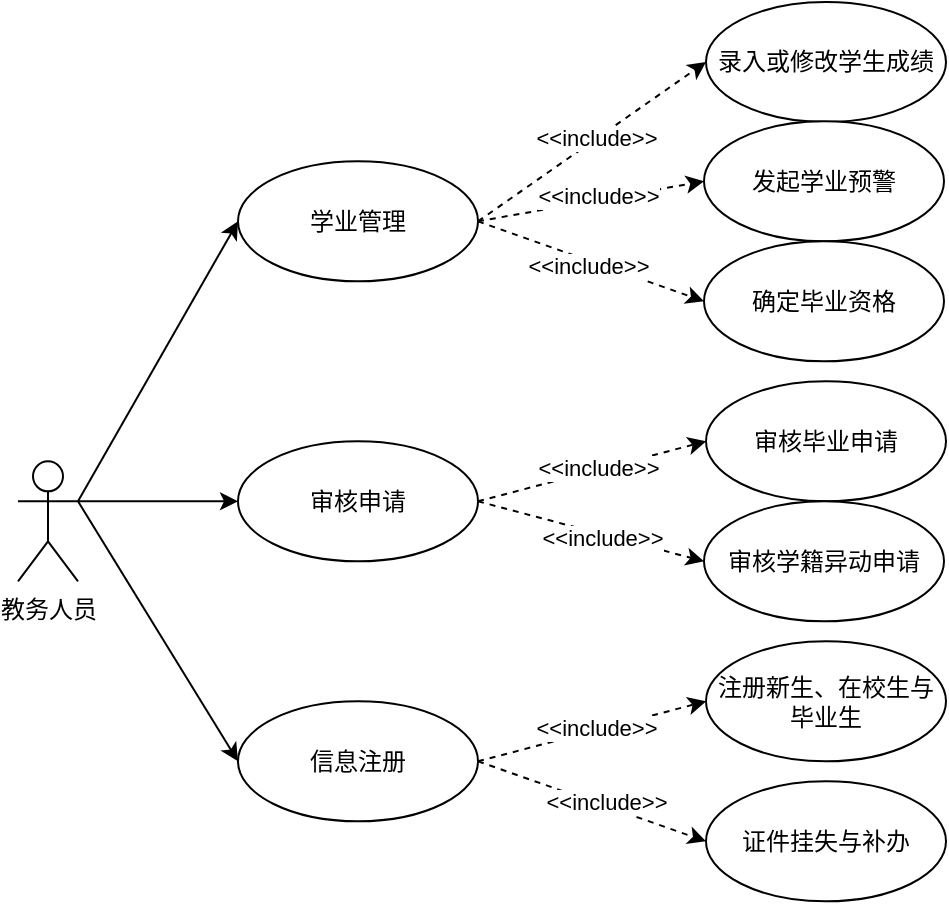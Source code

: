<mxfile version="24.1.0" type="device">
  <diagram id="66LgGBTl1mhh7V2aVNsH" name="第 3 页">
    <mxGraphModel dx="-948" dy="648" grid="1" gridSize="10" guides="1" tooltips="1" connect="1" arrows="1" fold="1" page="1" pageScale="1" pageWidth="827" pageHeight="1169" math="0" shadow="0">
      <root>
        <mxCell id="0" />
        <mxCell id="1" parent="0" />
        <mxCell id="5aM00GCHJB_nclQFwkkr-1" value="&lt;div&gt;&lt;br&gt;&lt;/div&gt;" style="edgeLabel;html=1;align=center;verticalAlign=middle;resizable=0;points=[];" vertex="1" connectable="0" parent="1">
          <mxGeometry x="2010.772" y="149.995" as="geometry">
            <mxPoint x="-8" y="57" as="offset" />
          </mxGeometry>
        </mxCell>
        <mxCell id="5aM00GCHJB_nclQFwkkr-2" style="rounded=0;orthogonalLoop=1;jettySize=auto;html=1;exitX=1;exitY=0.333;exitDx=0;exitDy=0;exitPerimeter=0;entryX=0;entryY=0.5;entryDx=0;entryDy=0;" edge="1" parent="1" source="5aM00GCHJB_nclQFwkkr-5" target="5aM00GCHJB_nclQFwkkr-21">
          <mxGeometry relative="1" as="geometry" />
        </mxCell>
        <mxCell id="5aM00GCHJB_nclQFwkkr-3" style="rounded=0;orthogonalLoop=1;jettySize=auto;html=1;exitX=1;exitY=0.333;exitDx=0;exitDy=0;exitPerimeter=0;entryX=0;entryY=0.5;entryDx=0;entryDy=0;" edge="1" parent="1" source="5aM00GCHJB_nclQFwkkr-5" target="5aM00GCHJB_nclQFwkkr-15">
          <mxGeometry relative="1" as="geometry" />
        </mxCell>
        <mxCell id="5aM00GCHJB_nclQFwkkr-4" style="rounded=0;orthogonalLoop=1;jettySize=auto;html=1;exitX=1;exitY=0.333;exitDx=0;exitDy=0;exitPerimeter=0;entryX=0;entryY=0.5;entryDx=0;entryDy=0;" edge="1" parent="1" source="5aM00GCHJB_nclQFwkkr-5" target="5aM00GCHJB_nclQFwkkr-29">
          <mxGeometry relative="1" as="geometry" />
        </mxCell>
        <mxCell id="5aM00GCHJB_nclQFwkkr-5" value="教务人员" style="shape=umlActor;verticalLabelPosition=bottom;verticalAlign=top;html=1;outlineConnect=0;" vertex="1" parent="1">
          <mxGeometry x="1710" y="379.66" width="30" height="60" as="geometry" />
        </mxCell>
        <mxCell id="5aM00GCHJB_nclQFwkkr-6" value="录入或修改学生成绩" style="ellipse;whiteSpace=wrap;html=1;" vertex="1" parent="1">
          <mxGeometry x="2054" y="150" width="120" height="60" as="geometry" />
        </mxCell>
        <mxCell id="5aM00GCHJB_nclQFwkkr-7" style="rounded=0;orthogonalLoop=1;jettySize=auto;html=1;exitX=1;exitY=0.5;exitDx=0;exitDy=0;entryX=0;entryY=0.5;entryDx=0;entryDy=0;dashed=1;" edge="1" parent="1" source="5aM00GCHJB_nclQFwkkr-15" target="5aM00GCHJB_nclQFwkkr-6">
          <mxGeometry relative="1" as="geometry" />
        </mxCell>
        <mxCell id="5aM00GCHJB_nclQFwkkr-8" value="&lt;span style=&quot;color: rgba(0, 0, 0, 0); font-family: monospace; font-size: 0px; text-align: start; background-color: rgb(251, 251, 251);&quot;&gt;%3CmxGraphModel%3E%3Croot%3E%3CmxCell%20id%3D%220%22%2F%3E%3CmxCell%20id%3D%221%22%20parent%3D%220%22%2F%3E%3CmxCell%20id%3D%222%22%20value%3D%22%26amp%3Blt%3B%26amp%3Blt%3Binclude%26amp%3Bgt%3B%26amp%3Bgt%3B%22%20style%3D%22text%3Bhtml%3D1%3Balign%3Dcenter%3BverticalAlign%3Dmiddle%3Bresizable%3D0%3Bpoints%3D%5B%5D%3Bautosize%3D1%3BstrokeColor%3Dnone%3BfillColor%3Dnone%3B%22%20vertex%3D%221%22%20parent%3D%221%22%3E%3CmxGeometry%20x%3D%22595%22%20y%3D%22408%22%20width%3D%2290%22%20height%3D%2230%22%20as%3D%22geometry%22%2F%3E%3C%2FmxCell%3E%3C%2Froot%3E%3C%2FmxGraphModel%3E&lt;/span&gt;" style="edgeLabel;html=1;align=center;verticalAlign=middle;resizable=0;points=[];" vertex="1" connectable="0" parent="5aM00GCHJB_nclQFwkkr-7">
          <mxGeometry x="0.117" y="-2" relative="1" as="geometry">
            <mxPoint as="offset" />
          </mxGeometry>
        </mxCell>
        <mxCell id="5aM00GCHJB_nclQFwkkr-9" value="&amp;lt;&amp;lt;include&amp;gt;&amp;gt;" style="edgeLabel;html=1;align=center;verticalAlign=middle;resizable=0;points=[];" vertex="1" connectable="0" parent="5aM00GCHJB_nclQFwkkr-7">
          <mxGeometry x="0.039" y="1" relative="1" as="geometry">
            <mxPoint as="offset" />
          </mxGeometry>
        </mxCell>
        <mxCell id="5aM00GCHJB_nclQFwkkr-10" style="rounded=0;orthogonalLoop=1;jettySize=auto;html=1;exitX=1;exitY=0.5;exitDx=0;exitDy=0;entryX=0;entryY=0.5;entryDx=0;entryDy=0;dashed=1;" edge="1" parent="1" source="5aM00GCHJB_nclQFwkkr-15" target="5aM00GCHJB_nclQFwkkr-16">
          <mxGeometry relative="1" as="geometry" />
        </mxCell>
        <mxCell id="5aM00GCHJB_nclQFwkkr-11" value="&lt;span style=&quot;color: rgba(0, 0, 0, 0); font-family: monospace; font-size: 0px; text-align: start; background-color: rgb(251, 251, 251);&quot;&gt;%3CmxGraphModel%3E%3Croot%3E%3CmxCell%20id%3D%220%22%2F%3E%3CmxCell%20id%3D%221%22%20parent%3D%220%22%2F%3E%3CmxCell%20id%3D%222%22%20value%3D%22%26%2310%3B%26lt%3Bspan%20style%3D%26quot%3Bcolor%3A%20rgb(0%2C%200%2C%200)%3B%20font-family%3A%20Helvetica%3B%20font-size%3A%2012px%3B%20font-style%3A%20normal%3B%20font-variant-ligatures%3A%20normal%3B%20font-variant-caps%3A%20normal%3B%20font-weight%3A%20400%3B%20letter-spacing%3A%20normal%3B%20orphans%3A%202%3B%20text-align%3A%20center%3B%20text-indent%3A%200px%3B%20text-transform%3A%20none%3B%20widows%3A%202%3B%20word-spacing%3A%200px%3B%20-webkit-text-stroke-width%3A%200px%3B%20white-space%3A%20nowrap%3B%20background-color%3A%20rgb(251%2C%20251%2C%20251)%3B%20text-decoration-thickness%3A%20initial%3B%20text-decoration-style%3A%20initial%3B%20text-decoration-color%3A%20initial%3B%20display%3A%20inline%20!important%3B%20float%3A%20none%3B%26quot%3B%26gt%3B%26amp%3Blt%3B%26amp%3Blt%3Binclude%26amp%3Bgt%3B%26amp%3Bgt%3B%26lt%3B%2Fspan%26gt%3B%26%2310%3B%26%2310%3B%22%20style%3D%22edgeLabel%3Bhtml%3D1%3Balign%3Dcenter%3BverticalAlign%3Dmiddle%3Bresizable%3D0%3Bpoints%3D%5B%5D%3B%22%20vertex%3D%221%22%20connectable%3D%220%22%20parent%3D%221%22%3E%3CmxGeometry%20x%3D%22360.772%22%20y%3D%2290.335%22%20as%3D%22geometry%22%2F%3E%3C%2FmxCell%3E%3C%2Froot%3E%3C%2FmxGraphModel%3E&amp;lt;&amp;lt;&lt;/span&gt;" style="edgeLabel;html=1;align=center;verticalAlign=middle;resizable=0;points=[];" vertex="1" connectable="0" parent="5aM00GCHJB_nclQFwkkr-10">
          <mxGeometry x="0.175" y="1" relative="1" as="geometry">
            <mxPoint as="offset" />
          </mxGeometry>
        </mxCell>
        <mxCell id="5aM00GCHJB_nclQFwkkr-12" value="&amp;lt;&amp;lt;include&amp;gt;&amp;gt;" style="edgeLabel;html=1;align=center;verticalAlign=middle;resizable=0;points=[];" vertex="1" connectable="0" parent="5aM00GCHJB_nclQFwkkr-10">
          <mxGeometry x="0.076" y="2" relative="1" as="geometry">
            <mxPoint as="offset" />
          </mxGeometry>
        </mxCell>
        <mxCell id="5aM00GCHJB_nclQFwkkr-13" style="rounded=0;orthogonalLoop=1;jettySize=auto;html=1;exitX=1;exitY=0.5;exitDx=0;exitDy=0;entryX=0;entryY=0.5;entryDx=0;entryDy=0;dashed=1;fillColor=#f5f5f5;strokeColor=#000000;" edge="1" parent="1" source="5aM00GCHJB_nclQFwkkr-15" target="5aM00GCHJB_nclQFwkkr-23">
          <mxGeometry relative="1" as="geometry" />
        </mxCell>
        <mxCell id="5aM00GCHJB_nclQFwkkr-14" value="&amp;lt;&amp;lt;include&amp;gt;&amp;gt;" style="edgeLabel;html=1;align=center;verticalAlign=middle;resizable=0;points=[];" vertex="1" connectable="0" parent="5aM00GCHJB_nclQFwkkr-13">
          <mxGeometry x="-0.019" y="-3" relative="1" as="geometry">
            <mxPoint as="offset" />
          </mxGeometry>
        </mxCell>
        <mxCell id="5aM00GCHJB_nclQFwkkr-15" value="学业管理" style="ellipse;whiteSpace=wrap;html=1;" vertex="1" parent="1">
          <mxGeometry x="1820" y="229.66" width="120" height="60" as="geometry" />
        </mxCell>
        <mxCell id="5aM00GCHJB_nclQFwkkr-16" value="发起学业预警" style="ellipse;whiteSpace=wrap;html=1;" vertex="1" parent="1">
          <mxGeometry x="2053" y="209.66" width="120" height="60" as="geometry" />
        </mxCell>
        <mxCell id="5aM00GCHJB_nclQFwkkr-17" style="rounded=0;orthogonalLoop=1;jettySize=auto;html=1;exitX=1;exitY=0.5;exitDx=0;exitDy=0;entryX=0;entryY=0.5;entryDx=0;entryDy=0;dashed=1;" edge="1" parent="1" source="5aM00GCHJB_nclQFwkkr-21" target="5aM00GCHJB_nclQFwkkr-22">
          <mxGeometry relative="1" as="geometry" />
        </mxCell>
        <mxCell id="5aM00GCHJB_nclQFwkkr-18" value="&amp;lt;&amp;lt;include&amp;gt;&amp;gt;" style="edgeLabel;html=1;align=center;verticalAlign=middle;resizable=0;points=[];" vertex="1" connectable="0" parent="5aM00GCHJB_nclQFwkkr-17">
          <mxGeometry x="0.06" y="1" relative="1" as="geometry">
            <mxPoint as="offset" />
          </mxGeometry>
        </mxCell>
        <mxCell id="5aM00GCHJB_nclQFwkkr-19" style="rounded=0;orthogonalLoop=1;jettySize=auto;html=1;exitX=1;exitY=0.5;exitDx=0;exitDy=0;entryX=0;entryY=0.5;entryDx=0;entryDy=0;dashed=1;" edge="1" parent="1" source="5aM00GCHJB_nclQFwkkr-21" target="5aM00GCHJB_nclQFwkkr-24">
          <mxGeometry relative="1" as="geometry" />
        </mxCell>
        <mxCell id="5aM00GCHJB_nclQFwkkr-20" value="&amp;lt;&amp;lt;include&amp;gt;&amp;gt;" style="edgeLabel;html=1;align=center;verticalAlign=middle;resizable=0;points=[];" vertex="1" connectable="0" parent="5aM00GCHJB_nclQFwkkr-19">
          <mxGeometry x="0.094" y="-2" relative="1" as="geometry">
            <mxPoint as="offset" />
          </mxGeometry>
        </mxCell>
        <mxCell id="5aM00GCHJB_nclQFwkkr-21" value="审核申请" style="ellipse;whiteSpace=wrap;html=1;" vertex="1" parent="1">
          <mxGeometry x="1820" y="369.66" width="120" height="60" as="geometry" />
        </mxCell>
        <mxCell id="5aM00GCHJB_nclQFwkkr-22" value="审核毕业申请" style="ellipse;whiteSpace=wrap;html=1;" vertex="1" parent="1">
          <mxGeometry x="2054" y="339.66" width="120" height="60" as="geometry" />
        </mxCell>
        <mxCell id="5aM00GCHJB_nclQFwkkr-23" value="确定毕业资格" style="ellipse;whiteSpace=wrap;html=1;" vertex="1" parent="1">
          <mxGeometry x="2053" y="269.66" width="120" height="60" as="geometry" />
        </mxCell>
        <mxCell id="5aM00GCHJB_nclQFwkkr-24" value="审核学籍异动申请" style="ellipse;whiteSpace=wrap;html=1;" vertex="1" parent="1">
          <mxGeometry x="2053" y="399.66" width="120" height="60" as="geometry" />
        </mxCell>
        <mxCell id="5aM00GCHJB_nclQFwkkr-25" style="rounded=0;orthogonalLoop=1;jettySize=auto;html=1;exitX=1;exitY=0.5;exitDx=0;exitDy=0;entryX=0;entryY=0.5;entryDx=0;entryDy=0;dashed=1;" edge="1" parent="1" source="5aM00GCHJB_nclQFwkkr-29" target="5aM00GCHJB_nclQFwkkr-30">
          <mxGeometry relative="1" as="geometry" />
        </mxCell>
        <mxCell id="5aM00GCHJB_nclQFwkkr-26" value="&amp;lt;&amp;lt;include&amp;gt;&amp;gt;" style="edgeLabel;html=1;align=center;verticalAlign=middle;resizable=0;points=[];" vertex="1" connectable="0" parent="5aM00GCHJB_nclQFwkkr-25">
          <mxGeometry x="0.032" y="1" relative="1" as="geometry">
            <mxPoint as="offset" />
          </mxGeometry>
        </mxCell>
        <mxCell id="5aM00GCHJB_nclQFwkkr-27" style="rounded=0;orthogonalLoop=1;jettySize=auto;html=1;exitX=1;exitY=0.5;exitDx=0;exitDy=0;entryX=0;entryY=0.5;entryDx=0;entryDy=0;dashed=1;" edge="1" parent="1" source="5aM00GCHJB_nclQFwkkr-29" target="5aM00GCHJB_nclQFwkkr-31">
          <mxGeometry relative="1" as="geometry" />
        </mxCell>
        <mxCell id="5aM00GCHJB_nclQFwkkr-28" value="&amp;lt;&amp;lt;include&amp;gt;&amp;gt;" style="edgeLabel;html=1;align=center;verticalAlign=middle;resizable=0;points=[];" vertex="1" connectable="0" parent="5aM00GCHJB_nclQFwkkr-27">
          <mxGeometry x="0.099" y="2" relative="1" as="geometry">
            <mxPoint as="offset" />
          </mxGeometry>
        </mxCell>
        <mxCell id="5aM00GCHJB_nclQFwkkr-29" value="信息注册" style="ellipse;whiteSpace=wrap;html=1;" vertex="1" parent="1">
          <mxGeometry x="1820" y="499.66" width="120" height="60" as="geometry" />
        </mxCell>
        <mxCell id="5aM00GCHJB_nclQFwkkr-30" value="注册新生、在校生与毕业生" style="ellipse;whiteSpace=wrap;html=1;" vertex="1" parent="1">
          <mxGeometry x="2054" y="469.66" width="120" height="60" as="geometry" />
        </mxCell>
        <mxCell id="5aM00GCHJB_nclQFwkkr-31" value="证件挂失与补办" style="ellipse;whiteSpace=wrap;html=1;" vertex="1" parent="1">
          <mxGeometry x="2054" y="539.66" width="120" height="60" as="geometry" />
        </mxCell>
      </root>
    </mxGraphModel>
  </diagram>
</mxfile>
